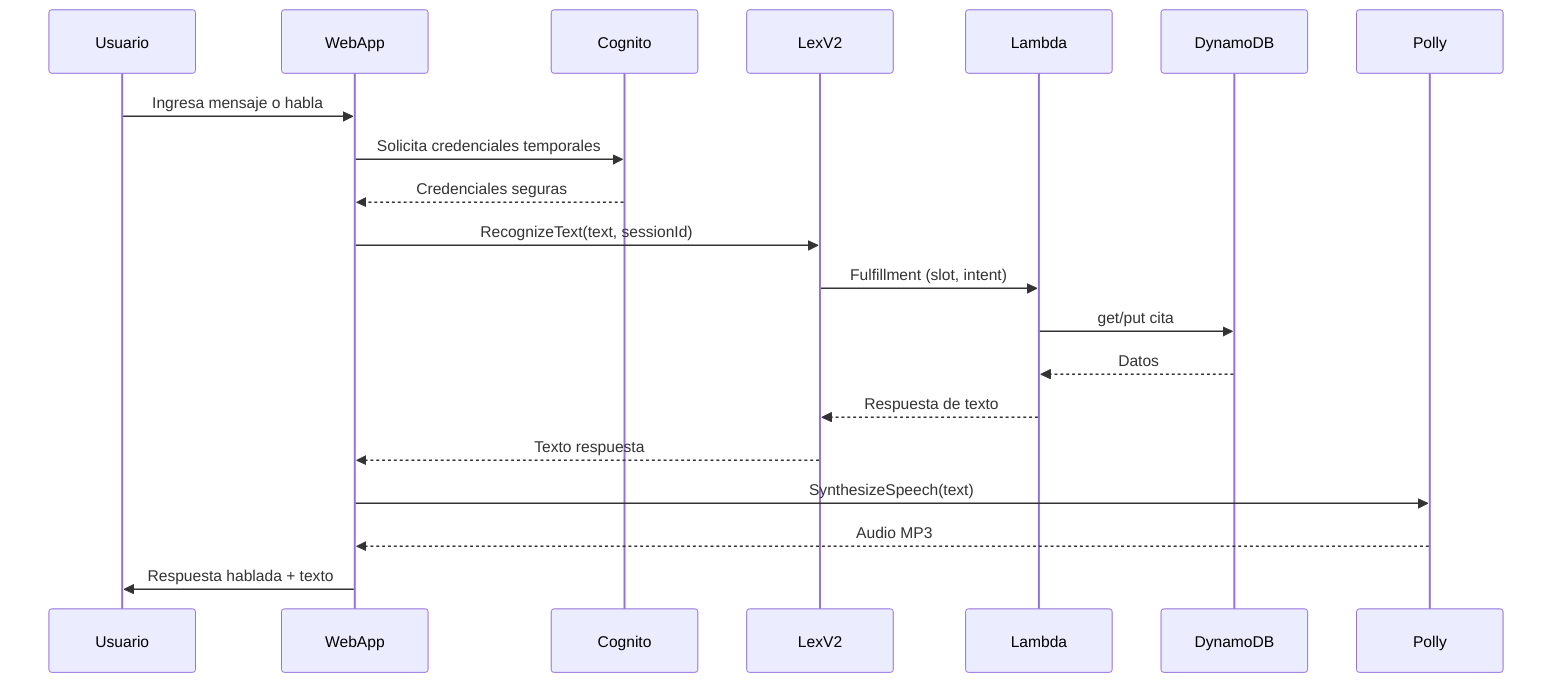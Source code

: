 sequenceDiagram
    Usuario->>WebApp: Ingresa mensaje o habla
    WebApp->>Cognito: Solicita credenciales temporales
    Cognito-->>WebApp: Credenciales seguras
    WebApp->>LexV2: RecognizeText(text, sessionId)
    LexV2->>Lambda: Fulfillment (slot, intent)
    Lambda->>DynamoDB: get/put cita
    DynamoDB-->>Lambda: Datos
    Lambda-->>LexV2: Respuesta de texto
    LexV2-->>WebApp: Texto respuesta
    WebApp->>Polly: SynthesizeSpeech(text)
    Polly-->>WebApp: Audio MP3
    WebApp->>Usuario: Respuesta hablada + texto